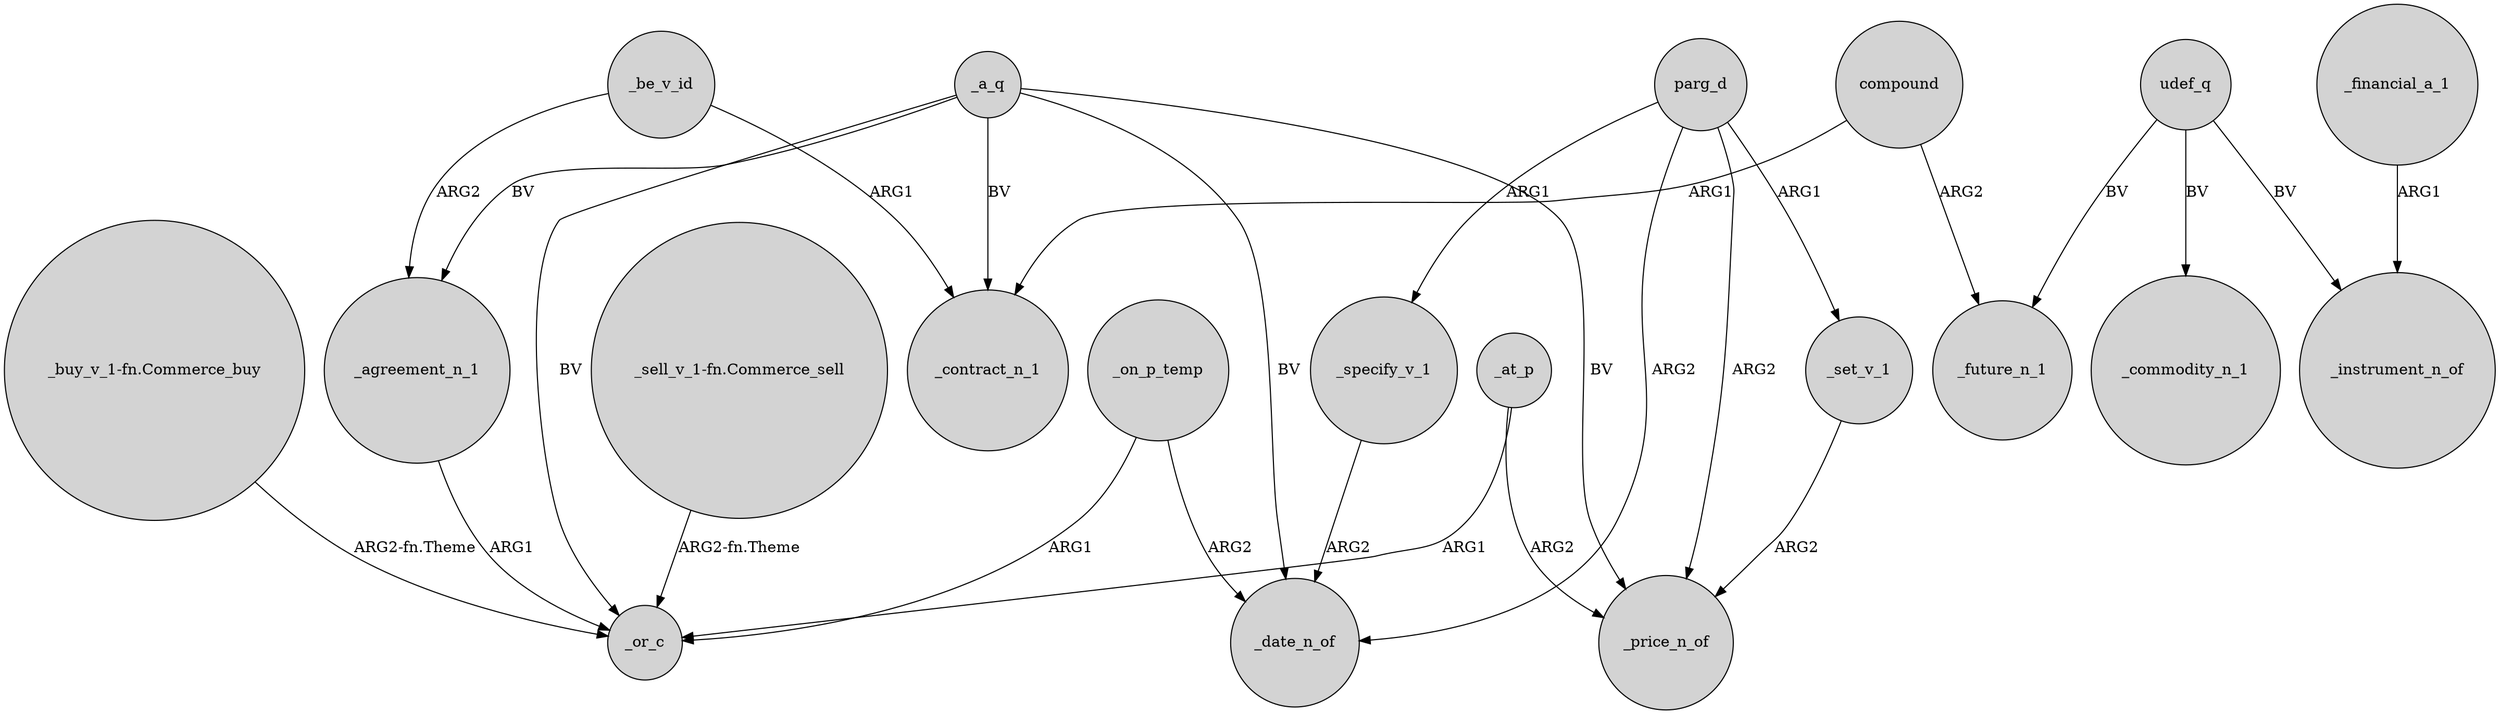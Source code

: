 digraph {
	node [shape=circle style=filled]
	_be_v_id -> _contract_n_1 [label=ARG1]
	udef_q -> _commodity_n_1 [label=BV]
	_agreement_n_1 -> _or_c [label=ARG1]
	"_buy_v_1-fn.Commerce_buy" -> _or_c [label="ARG2-fn.Theme"]
	udef_q -> _instrument_n_of [label=BV]
	_a_q -> _or_c [label=BV]
	parg_d -> _specify_v_1 [label=ARG1]
	compound -> _contract_n_1 [label=ARG1]
	_a_q -> _contract_n_1 [label=BV]
	compound -> _future_n_1 [label=ARG2]
	_on_p_temp -> _date_n_of [label=ARG2]
	_be_v_id -> _agreement_n_1 [label=ARG2]
	_a_q -> _date_n_of [label=BV]
	_a_q -> _agreement_n_1 [label=BV]
	_financial_a_1 -> _instrument_n_of [label=ARG1]
	udef_q -> _future_n_1 [label=BV]
	parg_d -> _date_n_of [label=ARG2]
	_on_p_temp -> _or_c [label=ARG1]
	parg_d -> _set_v_1 [label=ARG1]
	"_sell_v_1-fn.Commerce_sell" -> _or_c [label="ARG2-fn.Theme"]
	_at_p -> _or_c [label=ARG1]
	parg_d -> _price_n_of [label=ARG2]
	_specify_v_1 -> _date_n_of [label=ARG2]
	_at_p -> _price_n_of [label=ARG2]
	_a_q -> _price_n_of [label=BV]
	_set_v_1 -> _price_n_of [label=ARG2]
}
